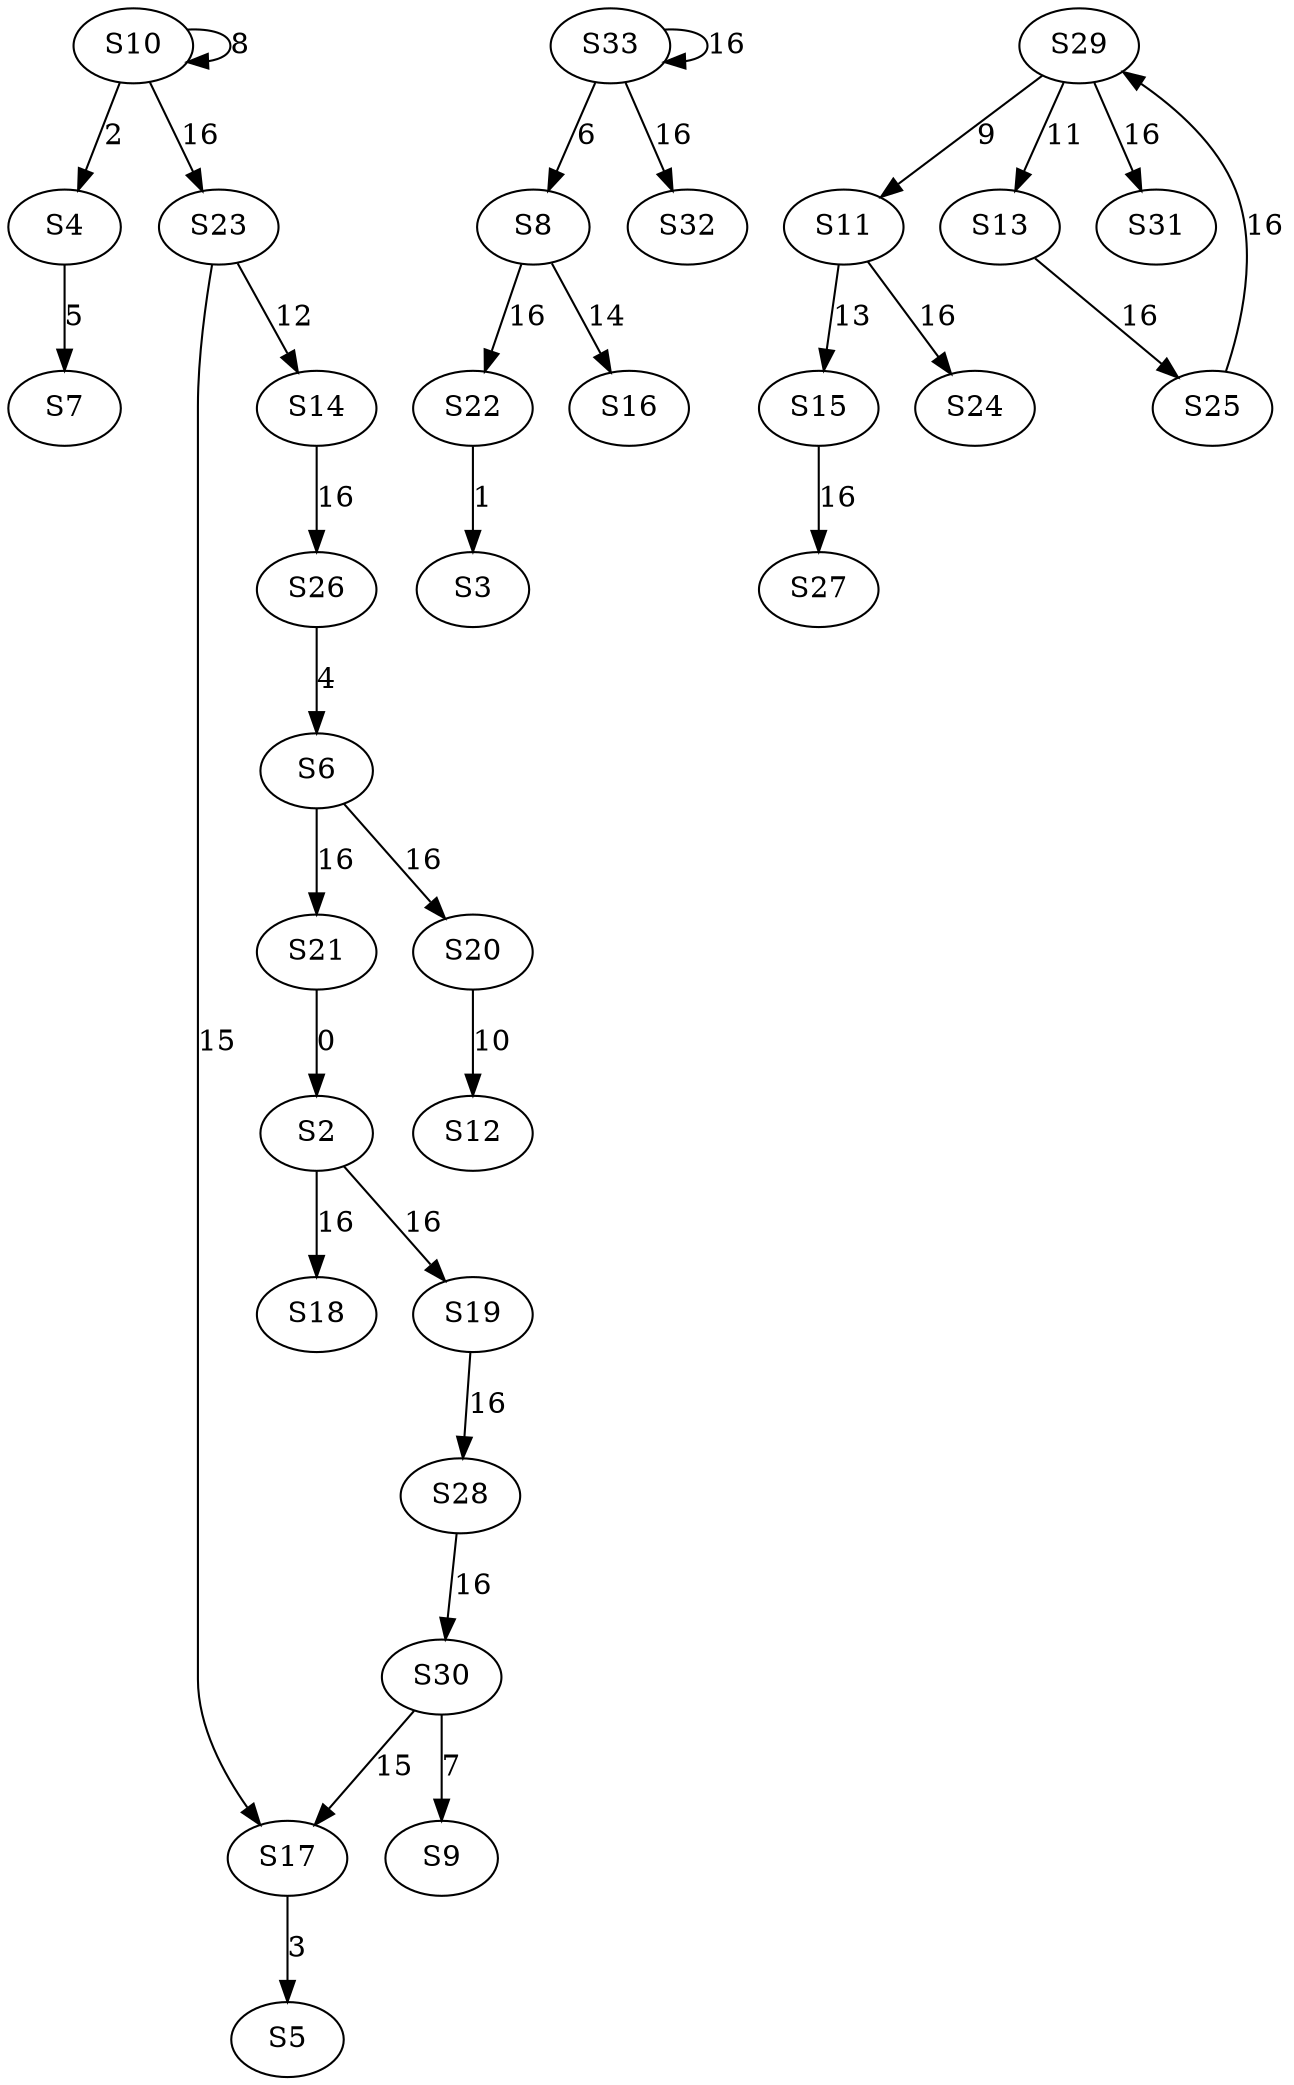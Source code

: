 strict digraph {
	S21 -> S2 [ label = 0 ];
	S22 -> S3 [ label = 1 ];
	S10 -> S4 [ label = 2 ];
	S17 -> S5 [ label = 3 ];
	S26 -> S6 [ label = 4 ];
	S4 -> S7 [ label = 5 ];
	S33 -> S8 [ label = 6 ];
	S30 -> S9 [ label = 7 ];
	S10 -> S10 [ label = 8 ];
	S29 -> S11 [ label = 9 ];
	S20 -> S12 [ label = 10 ];
	S29 -> S13 [ label = 11 ];
	S23 -> S14 [ label = 12 ];
	S11 -> S15 [ label = 13 ];
	S8 -> S16 [ label = 14 ];
	S23 -> S17 [ label = 15 ];
	S2 -> S18 [ label = 16 ];
	S2 -> S19 [ label = 16 ];
	S6 -> S20 [ label = 16 ];
	S6 -> S21 [ label = 16 ];
	S8 -> S22 [ label = 16 ];
	S10 -> S23 [ label = 16 ];
	S11 -> S24 [ label = 16 ];
	S13 -> S25 [ label = 16 ];
	S14 -> S26 [ label = 16 ];
	S15 -> S27 [ label = 16 ];
	S19 -> S28 [ label = 16 ];
	S25 -> S29 [ label = 16 ];
	S28 -> S30 [ label = 16 ];
	S29 -> S31 [ label = 16 ];
	S33 -> S32 [ label = 16 ];
	S33 -> S33 [ label = 16 ];
	S30 -> S17 [ label = 15 ];
}